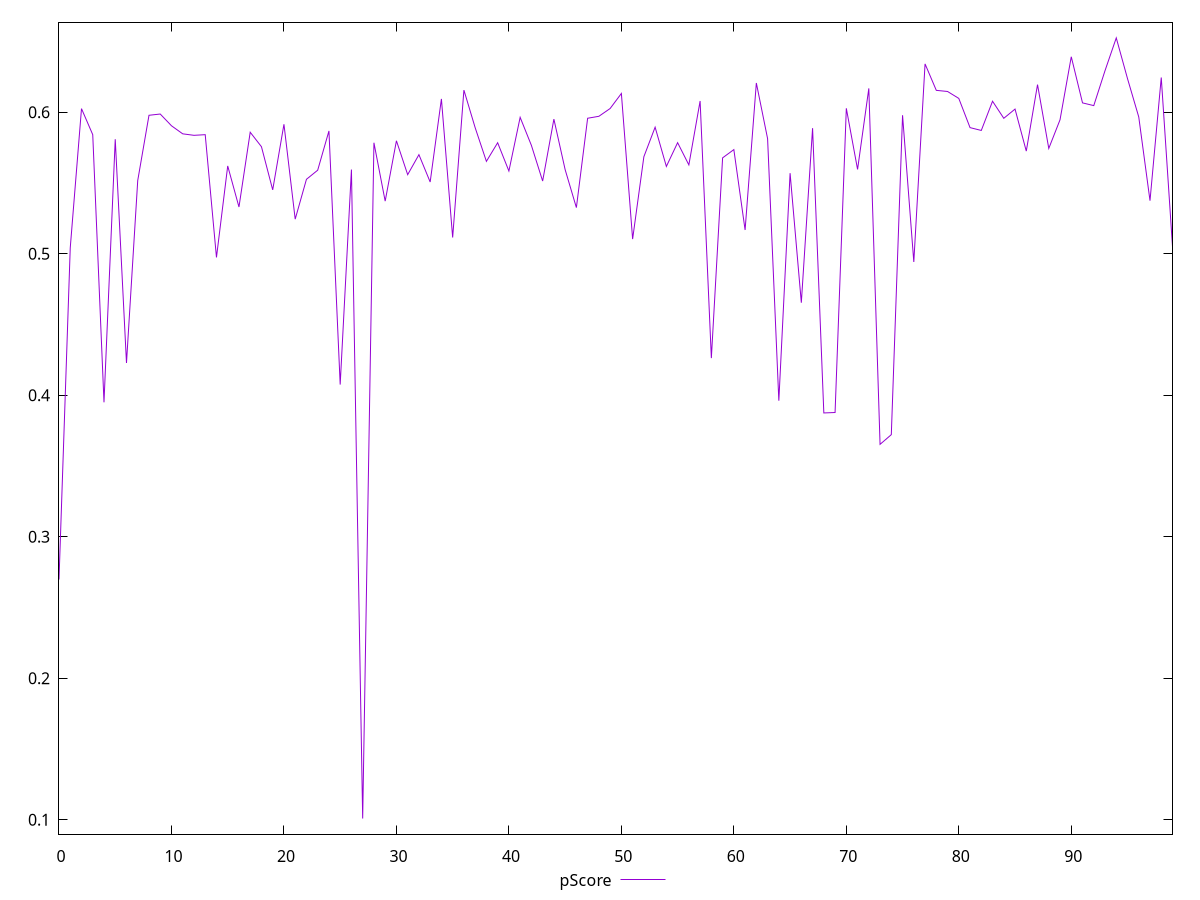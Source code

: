 reset

$pScore <<EOF
0 0.2697240628721412
1 0.5042015791335166
2 0.6026014000070359
3 0.5841995361600714
4 0.3950073836805316
5 0.5809961744570806
6 0.4228134943053966
7 0.5517819879922563
8 0.597906111983616
9 0.5987909428959982
10 0.5904852276362722
11 0.5847909898286712
12 0.5837391708997304
13 0.5841897219314516
14 0.497446862909535
15 0.5620973097460177
16 0.5330705148767703
17 0.5859231593960159
18 0.5756762415037174
19 0.5451768852322574
20 0.5915559290921188
21 0.5244855770627574
22 0.5526515185685135
23 0.5590897812008002
24 0.5868391549469343
25 0.40754692151133165
26 0.5595232334210583
27 0.10078276972585115
28 0.578483323965455
29 0.5372099541690007
30 0.5798808611493675
31 0.5559284514959003
32 0.5700594194111941
33 0.5507356056693526
34 0.6094686055577636
35 0.5115009267937365
36 0.6156995373061842
37 0.5891353900730544
38 0.5653355181684144
39 0.5784890214771732
40 0.5585006766770231
41 0.5964387381143722
42 0.5766355535556793
43 0.5514185226542838
44 0.5951874567986463
45 0.559487238712254
46 0.5326420034118362
47 0.5958046962443055
48 0.5971862704964428
49 0.6026893293097113
50 0.6133206200288628
51 0.5103988134150058
52 0.5686061980875035
53 0.5894868827533865
54 0.5617285057581201
55 0.5785378584363562
56 0.5628280869204206
57 0.6079966576440159
58 0.42626339797893875
59 0.5678037211652295
60 0.5736481858557398
61 0.5168269530839642
62 0.6207340455244248
63 0.5813804184564113
64 0.39611012639096466
65 0.5569747482190711
66 0.46539809506726354
67 0.5888151901137164
68 0.3874848903712077
69 0.38779140366379533
70 0.602830359469775
71 0.5596360250186877
72 0.6169049912641009
73 0.36529109725680675
74 0.3721609866952735
75 0.5979342192162032
76 0.494198371307235
77 0.6342215943865963
78 0.6155229812266552
79 0.6147308128535447
80 0.6098170207809439
81 0.5891789107176635
82 0.5871842632246229
83 0.607845130805255
84 0.5957683800828643
85 0.6022895441903862
86 0.5725731743986782
87 0.6195995772828986
88 0.5744719495443253
89 0.5947181187123123
90 0.6392774207255381
91 0.6066692474244721
92 0.6047373034430445
93 0.6294317746435556
94 0.6525997031826996
95 0.6238199257328523
96 0.5967030112432339
97 0.5375312118211785
98 0.6246029878334611
99 0.5051031836923066
EOF

set key outside below
set xrange [0:99]
set yrange [0.08974643105671418:0.6636360418518366]
set trange [0.08974643105671418:0.6636360418518366]
set terminal svg size 640, 500 enhanced background rgb 'white'
set output "reprap/mainthread-work-breakdown/samples/pages/pScore/values.svg"

plot $pScore title "pScore" with line

reset
